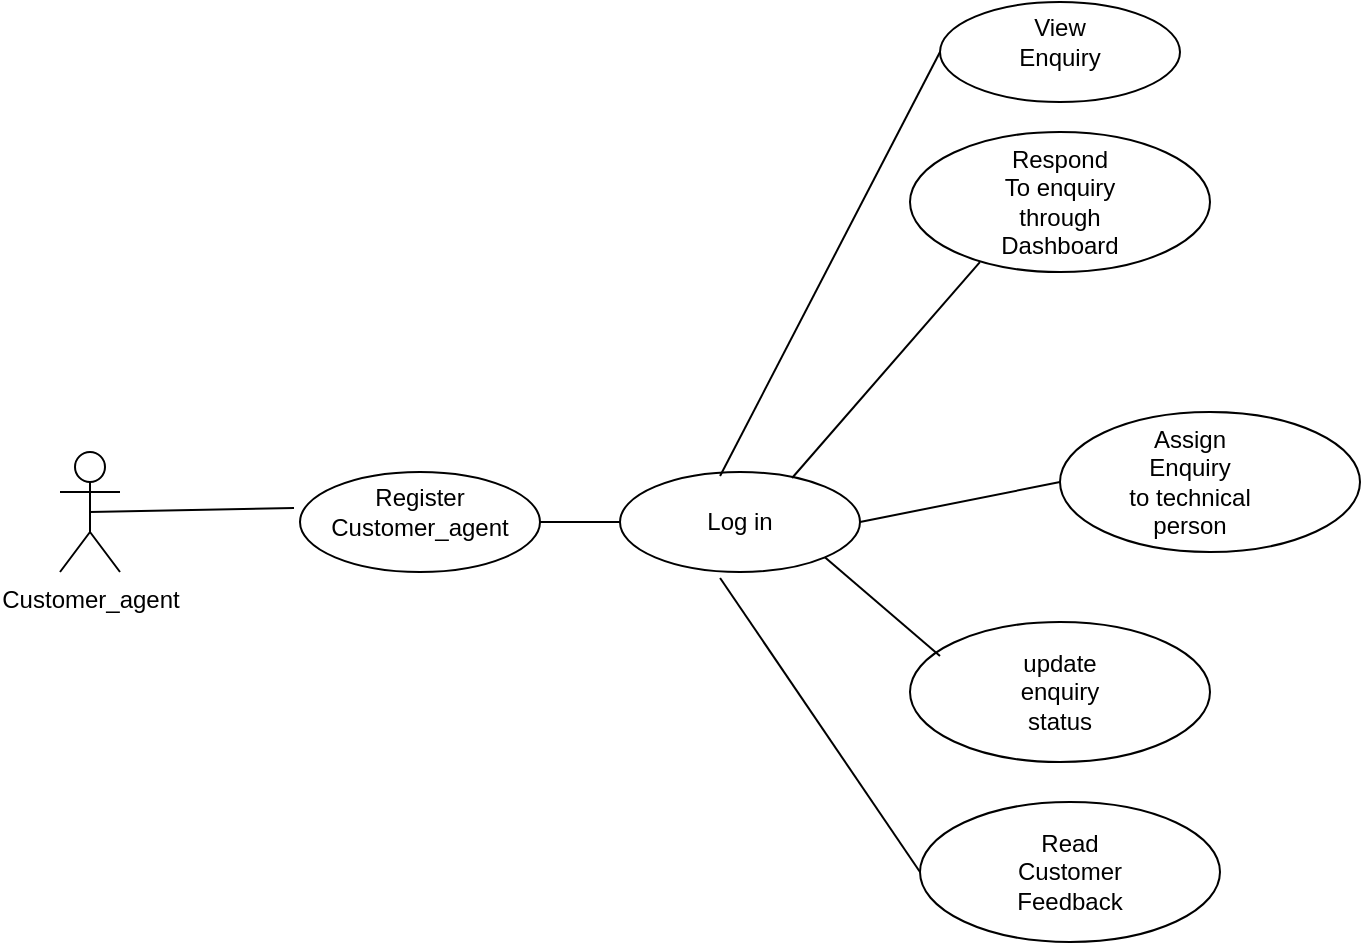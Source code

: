 <mxfile version="21.2.8" type="github">
  <diagram name="Page-1" id="pf8TTYPP2woDrYt7JxfX">
    <mxGraphModel dx="1360" dy="775" grid="1" gridSize="10" guides="1" tooltips="1" connect="1" arrows="1" fold="1" page="1" pageScale="1" pageWidth="827" pageHeight="1169" math="0" shadow="0">
      <root>
        <mxCell id="0" />
        <mxCell id="1" parent="0" />
        <mxCell id="_wmhjDqbsRkrydcH3arH-1" value="Customer_agent" style="shape=umlActor;verticalLabelPosition=bottom;verticalAlign=top;html=1;outlineConnect=0;" vertex="1" parent="1">
          <mxGeometry x="60" y="355" width="30" height="60" as="geometry" />
        </mxCell>
        <mxCell id="_wmhjDqbsRkrydcH3arH-2" value="" style="ellipse;whiteSpace=wrap;html=1;" vertex="1" parent="1">
          <mxGeometry x="180" y="365" width="120" height="50" as="geometry" />
        </mxCell>
        <mxCell id="_wmhjDqbsRkrydcH3arH-3" value="Register Customer_agent" style="text;html=1;strokeColor=none;fillColor=none;align=center;verticalAlign=middle;whiteSpace=wrap;rounded=0;" vertex="1" parent="1">
          <mxGeometry x="210" y="370" width="60" height="30" as="geometry" />
        </mxCell>
        <mxCell id="_wmhjDqbsRkrydcH3arH-4" value="" style="ellipse;whiteSpace=wrap;html=1;" vertex="1" parent="1">
          <mxGeometry x="340" y="365" width="120" height="50" as="geometry" />
        </mxCell>
        <mxCell id="_wmhjDqbsRkrydcH3arH-5" value="Log in" style="text;html=1;strokeColor=none;fillColor=none;align=center;verticalAlign=middle;whiteSpace=wrap;rounded=0;" vertex="1" parent="1">
          <mxGeometry x="370" y="375" width="60" height="30" as="geometry" />
        </mxCell>
        <mxCell id="_wmhjDqbsRkrydcH3arH-6" value="" style="ellipse;whiteSpace=wrap;html=1;" vertex="1" parent="1">
          <mxGeometry x="500" y="130" width="120" height="50" as="geometry" />
        </mxCell>
        <mxCell id="_wmhjDqbsRkrydcH3arH-7" value="View Enquiry" style="text;html=1;strokeColor=none;fillColor=none;align=center;verticalAlign=middle;whiteSpace=wrap;rounded=0;" vertex="1" parent="1">
          <mxGeometry x="530" y="135" width="60" height="30" as="geometry" />
        </mxCell>
        <mxCell id="_wmhjDqbsRkrydcH3arH-8" value="" style="ellipse;whiteSpace=wrap;html=1;" vertex="1" parent="1">
          <mxGeometry x="485" y="195" width="150" height="70" as="geometry" />
        </mxCell>
        <mxCell id="_wmhjDqbsRkrydcH3arH-9" value="Respond To enquiry through Dashboard" style="text;html=1;strokeColor=none;fillColor=none;align=center;verticalAlign=middle;whiteSpace=wrap;rounded=0;" vertex="1" parent="1">
          <mxGeometry x="530" y="215" width="60" height="30" as="geometry" />
        </mxCell>
        <mxCell id="_wmhjDqbsRkrydcH3arH-10" value="" style="ellipse;whiteSpace=wrap;html=1;" vertex="1" parent="1">
          <mxGeometry x="560" y="335" width="150" height="70" as="geometry" />
        </mxCell>
        <mxCell id="_wmhjDqbsRkrydcH3arH-11" value="Assign Enquiry to&amp;nbsp;technical person" style="text;html=1;strokeColor=none;fillColor=none;align=center;verticalAlign=middle;whiteSpace=wrap;rounded=0;" vertex="1" parent="1">
          <mxGeometry x="595" y="355" width="60" height="30" as="geometry" />
        </mxCell>
        <mxCell id="_wmhjDqbsRkrydcH3arH-12" value="" style="ellipse;whiteSpace=wrap;html=1;" vertex="1" parent="1">
          <mxGeometry x="485" y="440" width="150" height="70" as="geometry" />
        </mxCell>
        <mxCell id="_wmhjDqbsRkrydcH3arH-13" value="update enquiry status" style="text;html=1;strokeColor=none;fillColor=none;align=center;verticalAlign=middle;whiteSpace=wrap;rounded=0;" vertex="1" parent="1">
          <mxGeometry x="530" y="460" width="60" height="30" as="geometry" />
        </mxCell>
        <mxCell id="_wmhjDqbsRkrydcH3arH-14" value="" style="ellipse;whiteSpace=wrap;html=1;" vertex="1" parent="1">
          <mxGeometry x="490" y="530" width="150" height="70" as="geometry" />
        </mxCell>
        <mxCell id="_wmhjDqbsRkrydcH3arH-15" value="Read Customer Feedback" style="text;html=1;strokeColor=none;fillColor=none;align=center;verticalAlign=middle;whiteSpace=wrap;rounded=0;" vertex="1" parent="1">
          <mxGeometry x="535" y="550" width="60" height="30" as="geometry" />
        </mxCell>
        <mxCell id="_wmhjDqbsRkrydcH3arH-16" value="" style="endArrow=none;html=1;rounded=0;exitX=0.5;exitY=0.5;exitDx=0;exitDy=0;exitPerimeter=0;entryX=-0.025;entryY=0.36;entryDx=0;entryDy=0;entryPerimeter=0;" edge="1" parent="1" source="_wmhjDqbsRkrydcH3arH-1" target="_wmhjDqbsRkrydcH3arH-2">
          <mxGeometry width="50" height="50" relative="1" as="geometry">
            <mxPoint x="390" y="400" as="sourcePoint" />
            <mxPoint x="440" y="350" as="targetPoint" />
          </mxGeometry>
        </mxCell>
        <mxCell id="_wmhjDqbsRkrydcH3arH-17" value="" style="endArrow=none;html=1;rounded=0;exitX=1;exitY=0.5;exitDx=0;exitDy=0;entryX=0;entryY=0.5;entryDx=0;entryDy=0;" edge="1" parent="1" source="_wmhjDqbsRkrydcH3arH-2" target="_wmhjDqbsRkrydcH3arH-4">
          <mxGeometry width="50" height="50" relative="1" as="geometry">
            <mxPoint x="390" y="400" as="sourcePoint" />
            <mxPoint x="440" y="350" as="targetPoint" />
          </mxGeometry>
        </mxCell>
        <mxCell id="_wmhjDqbsRkrydcH3arH-19" value="" style="endArrow=none;html=1;rounded=0;entryX=0.233;entryY=0.929;entryDx=0;entryDy=0;entryPerimeter=0;exitX=0.717;exitY=0.06;exitDx=0;exitDy=0;exitPerimeter=0;" edge="1" parent="1" source="_wmhjDqbsRkrydcH3arH-4" target="_wmhjDqbsRkrydcH3arH-8">
          <mxGeometry width="50" height="50" relative="1" as="geometry">
            <mxPoint x="430" y="360" as="sourcePoint" />
            <mxPoint x="440" y="350" as="targetPoint" />
          </mxGeometry>
        </mxCell>
        <mxCell id="_wmhjDqbsRkrydcH3arH-20" value="" style="endArrow=none;html=1;rounded=0;entryX=0;entryY=0.5;entryDx=0;entryDy=0;exitX=1;exitY=0.5;exitDx=0;exitDy=0;" edge="1" parent="1" source="_wmhjDqbsRkrydcH3arH-4" target="_wmhjDqbsRkrydcH3arH-10">
          <mxGeometry width="50" height="50" relative="1" as="geometry">
            <mxPoint x="390" y="400" as="sourcePoint" />
            <mxPoint x="440" y="350" as="targetPoint" />
          </mxGeometry>
        </mxCell>
        <mxCell id="_wmhjDqbsRkrydcH3arH-21" value="" style="endArrow=none;html=1;rounded=0;entryX=0;entryY=0.5;entryDx=0;entryDy=0;exitX=0.417;exitY=0.04;exitDx=0;exitDy=0;exitPerimeter=0;" edge="1" parent="1" source="_wmhjDqbsRkrydcH3arH-4" target="_wmhjDqbsRkrydcH3arH-6">
          <mxGeometry width="50" height="50" relative="1" as="geometry">
            <mxPoint x="390" y="400" as="sourcePoint" />
            <mxPoint x="440" y="350" as="targetPoint" />
          </mxGeometry>
        </mxCell>
        <mxCell id="_wmhjDqbsRkrydcH3arH-22" value="" style="endArrow=none;html=1;rounded=0;entryX=0.1;entryY=0.243;entryDx=0;entryDy=0;entryPerimeter=0;exitX=1;exitY=1;exitDx=0;exitDy=0;" edge="1" parent="1" source="_wmhjDqbsRkrydcH3arH-4" target="_wmhjDqbsRkrydcH3arH-12">
          <mxGeometry width="50" height="50" relative="1" as="geometry">
            <mxPoint x="390" y="400" as="sourcePoint" />
            <mxPoint x="440" y="350" as="targetPoint" />
          </mxGeometry>
        </mxCell>
        <mxCell id="_wmhjDqbsRkrydcH3arH-23" value="" style="endArrow=none;html=1;rounded=0;entryX=0;entryY=0.5;entryDx=0;entryDy=0;exitX=0.417;exitY=1.06;exitDx=0;exitDy=0;exitPerimeter=0;" edge="1" parent="1" source="_wmhjDqbsRkrydcH3arH-4" target="_wmhjDqbsRkrydcH3arH-14">
          <mxGeometry width="50" height="50" relative="1" as="geometry">
            <mxPoint x="390" y="420" as="sourcePoint" />
            <mxPoint x="440" y="350" as="targetPoint" />
          </mxGeometry>
        </mxCell>
      </root>
    </mxGraphModel>
  </diagram>
</mxfile>
